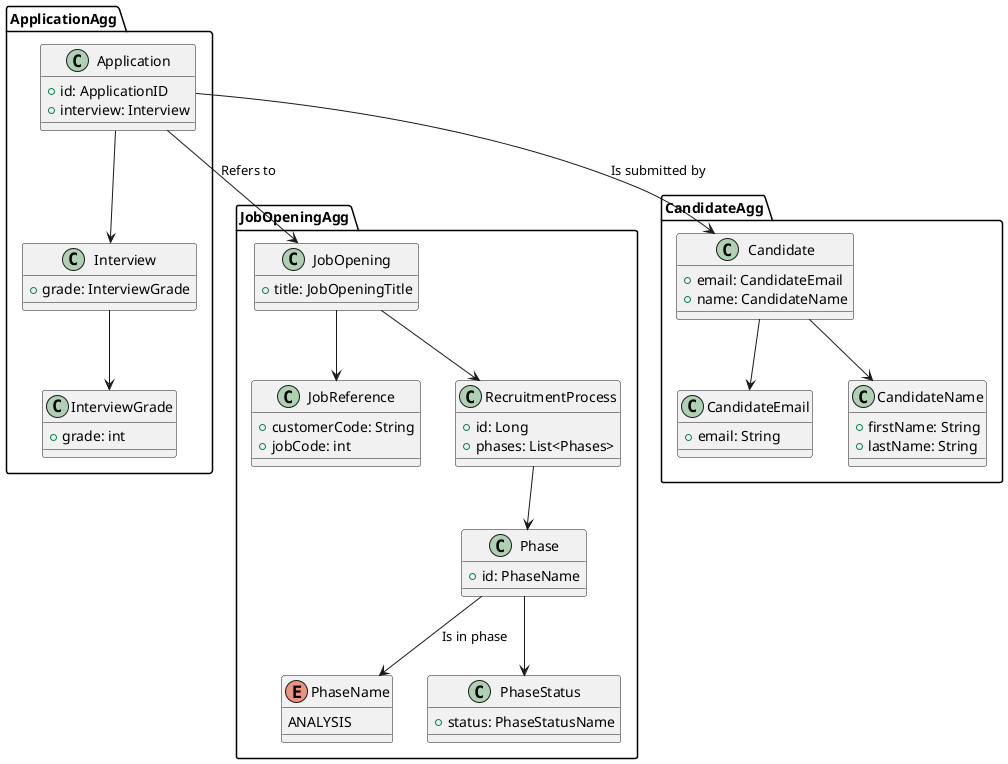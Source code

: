 @startuml DomainModel
package JobOpeningAgg {

    class JobOpening {
        +title: JobOpeningTitle
    }

    class Phase {
        +id: PhaseName
    }

    class JobReference {
        +customerCode: String
        +jobCode: int
    }

    enum PhaseName {
        ANALYSIS
    }

    class PhaseStatus {
        +status: PhaseStatusName
    }

    class RecruitmentProcess {
        +id: Long
        +phases: List<Phases>
    }

    JobOpening --> JobReference
    JobOpening --> RecruitmentProcess
    RecruitmentProcess --> Phase
    Phase --> PhaseName: "Is in phase"
    Phase --> PhaseStatus

    
}

package ApplicationAgg {
    class Application {
        +id: ApplicationID
        +interview: Interview
    }

    class Interview {
        +grade: InterviewGrade
    }


    class InterviewGrade {
        +grade: int
    }

    Application --> Interview
    Application --> JobOpening : Refers to
    Interview --> InterviewGrade


}





package CandidateAgg {
    class Candidate {
        +email: CandidateEmail
        +name: CandidateName
    }

    class CandidateEmail {
        +email: String
    }

    class CandidateName {
        +firstName: String
        +lastName: String
    }

    Application --> Candidate : Is submitted by
    Candidate --> CandidateEmail
    Candidate --> CandidateName
}


@enduml
